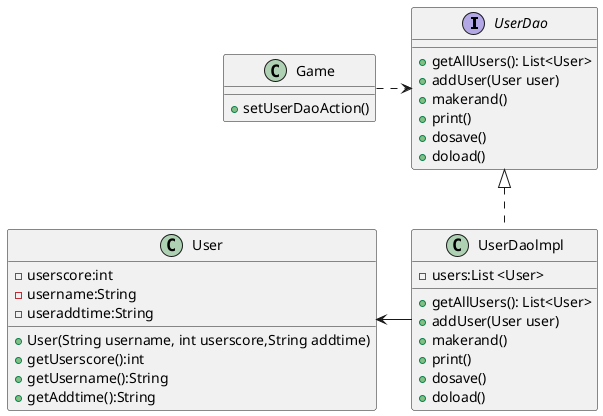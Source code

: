 @startuml
'https://plantuml.com/class-diagram

interface UserDao{
   + getAllUsers(): List<User>
   + addUser(User user)
   + makerand()
   + print()
   + dosave()
   + doload()
}

class UserDaolmpl{
   - users:List <User>
   + getAllUsers(): List<User>
   + addUser(User user)
   + makerand()
   + print()
   + dosave()
   + doload()
}

class User{
    - userscore:int
    - username:String
    - useraddtime:String
    + User(String username, int userscore,String addtime)
    + getUserscore():int
    + getUsername():String
    + getAddtime():String
}

class Game{
 + setUserDaoAction()
}

Game .right.> UserDao
UserDaolmpl .up.|> UserDao
UserDaolmpl -left-> User

@enduml